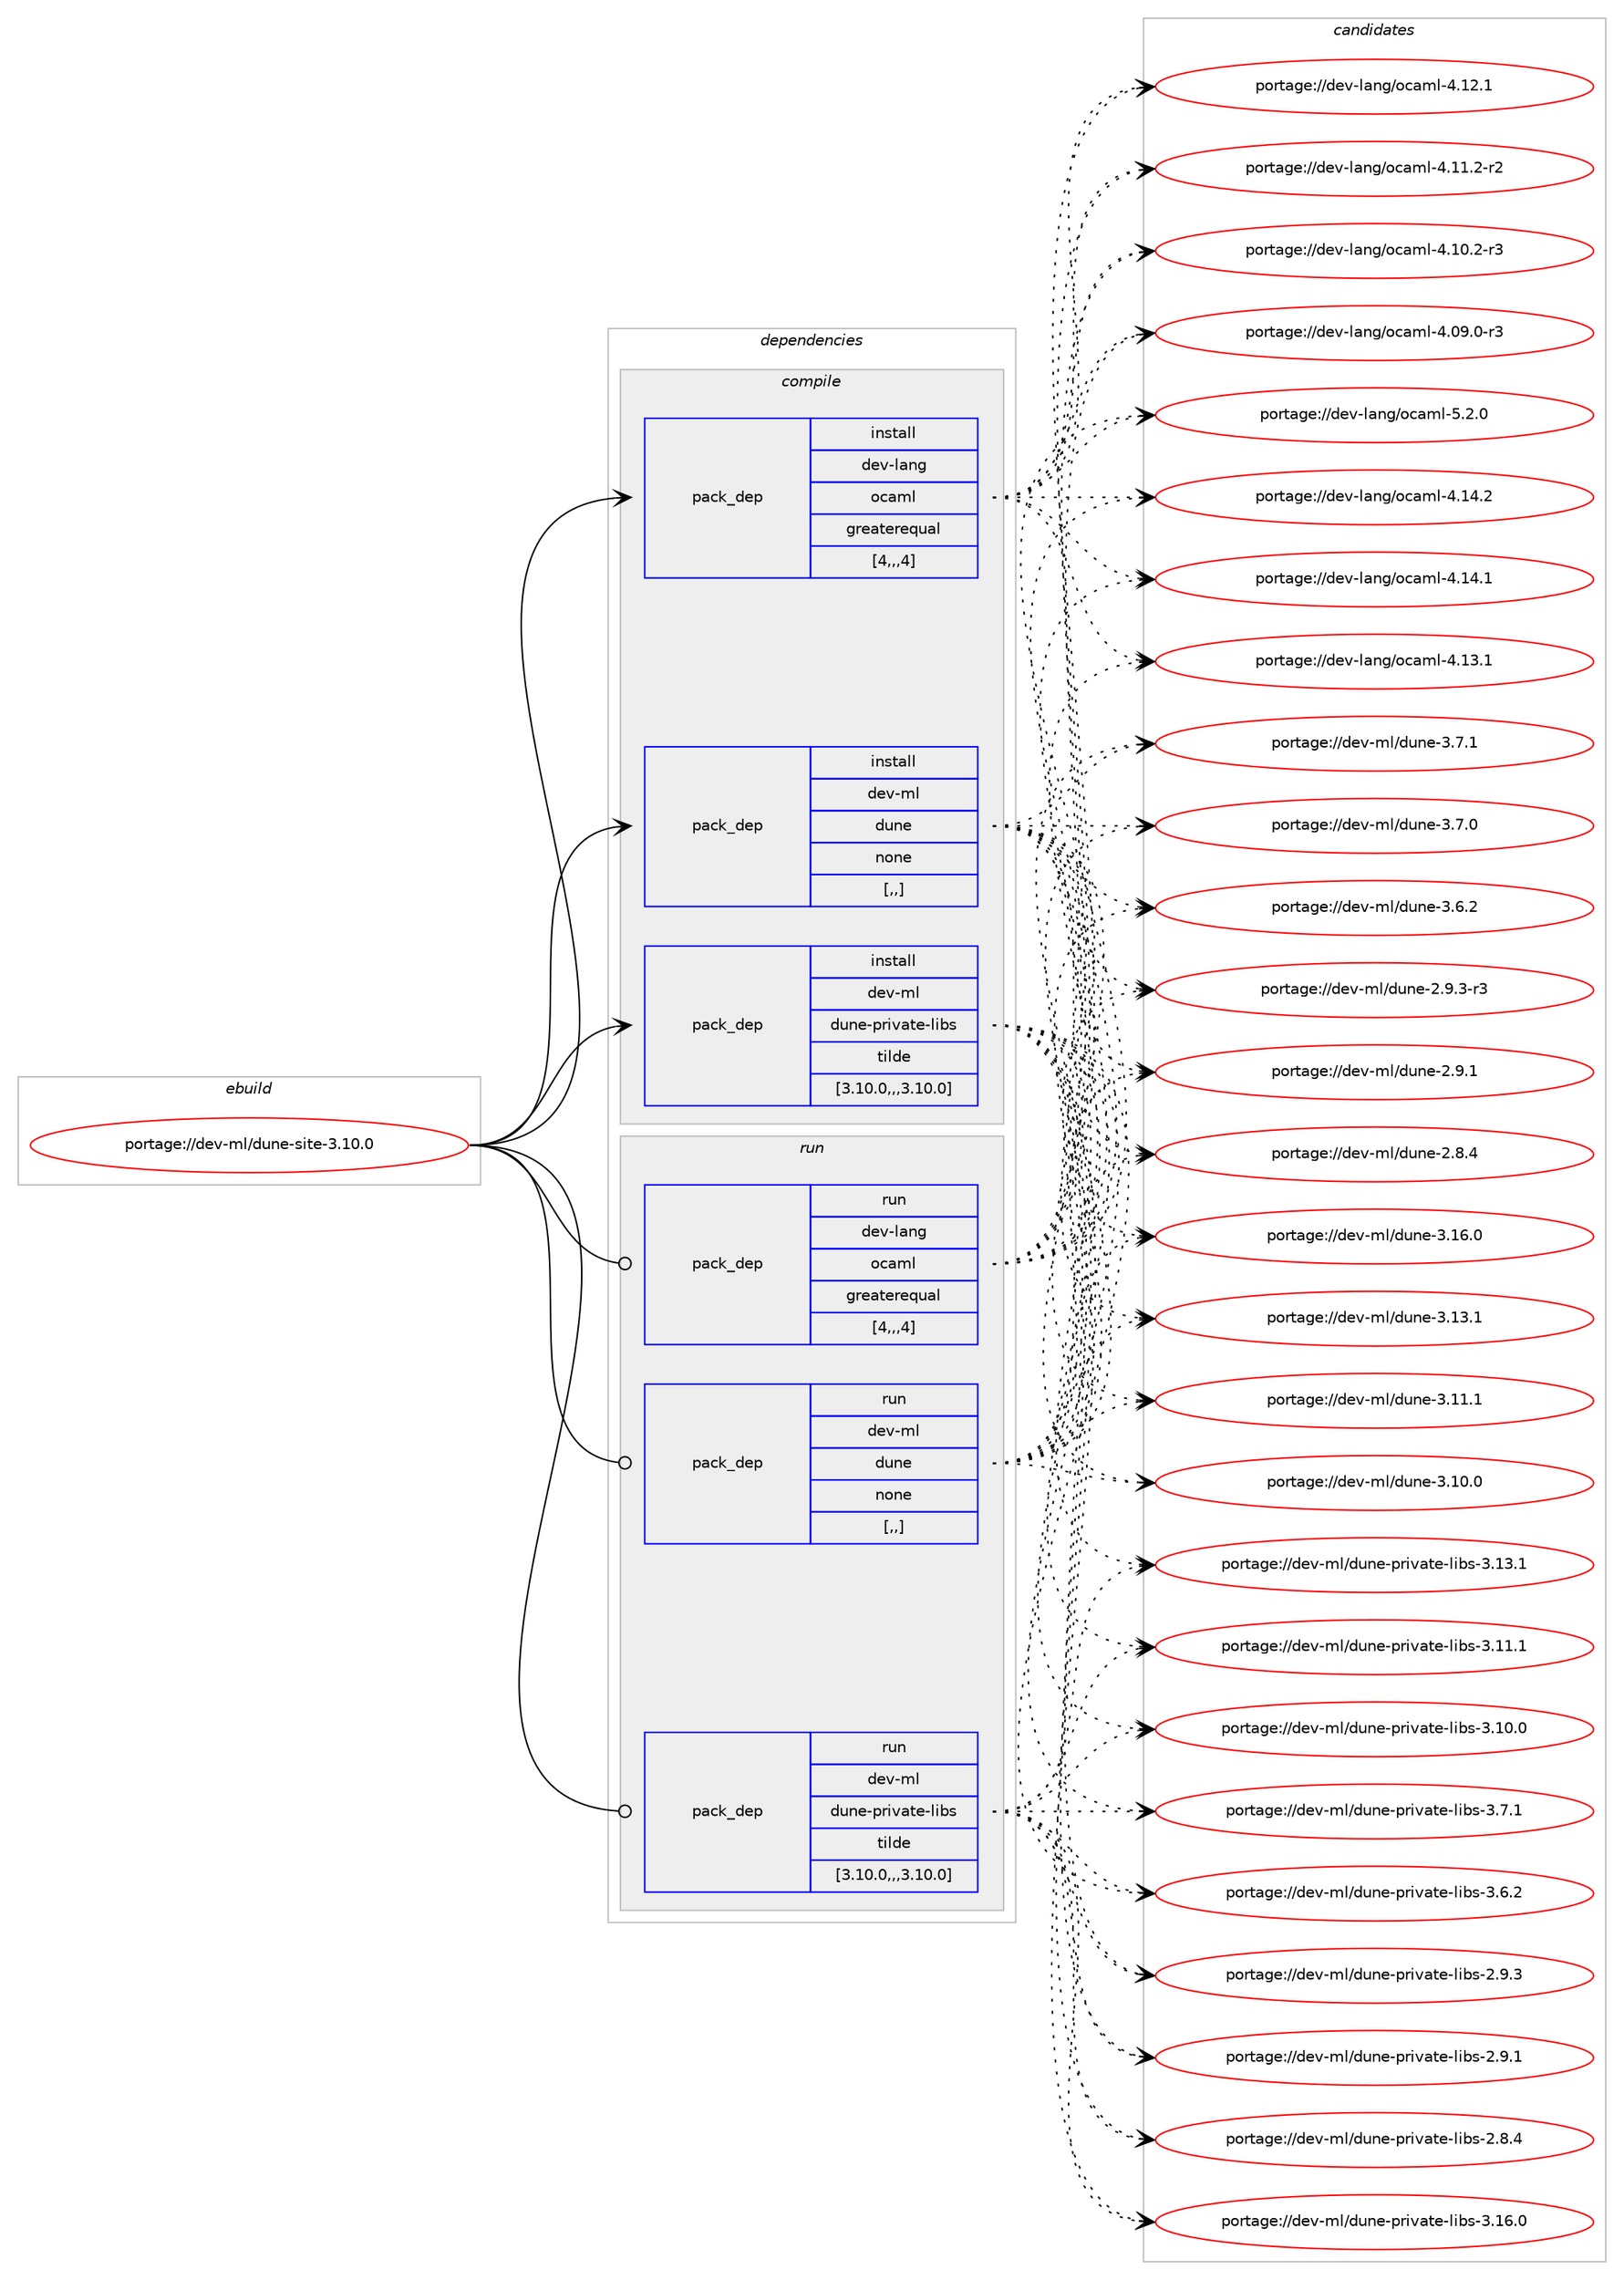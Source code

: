 digraph prolog {

# *************
# Graph options
# *************

newrank=true;
concentrate=true;
compound=true;
graph [rankdir=LR,fontname=Helvetica,fontsize=10,ranksep=1.5];#, ranksep=2.5, nodesep=0.2];
edge  [arrowhead=vee];
node  [fontname=Helvetica,fontsize=10];

# **********
# The ebuild
# **********

subgraph cluster_leftcol {
color=gray;
rank=same;
label=<<i>ebuild</i>>;
id [label="portage://dev-ml/dune-site-3.10.0", color=red, width=4, href="../dev-ml/dune-site-3.10.0.svg"];
}

# ****************
# The dependencies
# ****************

subgraph cluster_midcol {
color=gray;
label=<<i>dependencies</i>>;
subgraph cluster_compile {
fillcolor="#eeeeee";
style=filled;
label=<<i>compile</i>>;
subgraph pack87605 {
dependency117810 [label=<<TABLE BORDER="0" CELLBORDER="1" CELLSPACING="0" CELLPADDING="4" WIDTH="220"><TR><TD ROWSPAN="6" CELLPADDING="30">pack_dep</TD></TR><TR><TD WIDTH="110">install</TD></TR><TR><TD>dev-lang</TD></TR><TR><TD>ocaml</TD></TR><TR><TD>greaterequal</TD></TR><TR><TD>[4,,,4]</TD></TR></TABLE>>, shape=none, color=blue];
}
id:e -> dependency117810:w [weight=20,style="solid",arrowhead="vee"];
subgraph pack87606 {
dependency117811 [label=<<TABLE BORDER="0" CELLBORDER="1" CELLSPACING="0" CELLPADDING="4" WIDTH="220"><TR><TD ROWSPAN="6" CELLPADDING="30">pack_dep</TD></TR><TR><TD WIDTH="110">install</TD></TR><TR><TD>dev-ml</TD></TR><TR><TD>dune</TD></TR><TR><TD>none</TD></TR><TR><TD>[,,]</TD></TR></TABLE>>, shape=none, color=blue];
}
id:e -> dependency117811:w [weight=20,style="solid",arrowhead="vee"];
subgraph pack87607 {
dependency117812 [label=<<TABLE BORDER="0" CELLBORDER="1" CELLSPACING="0" CELLPADDING="4" WIDTH="220"><TR><TD ROWSPAN="6" CELLPADDING="30">pack_dep</TD></TR><TR><TD WIDTH="110">install</TD></TR><TR><TD>dev-ml</TD></TR><TR><TD>dune-private-libs</TD></TR><TR><TD>tilde</TD></TR><TR><TD>[3.10.0,,,3.10.0]</TD></TR></TABLE>>, shape=none, color=blue];
}
id:e -> dependency117812:w [weight=20,style="solid",arrowhead="vee"];
}
subgraph cluster_compileandrun {
fillcolor="#eeeeee";
style=filled;
label=<<i>compile and run</i>>;
}
subgraph cluster_run {
fillcolor="#eeeeee";
style=filled;
label=<<i>run</i>>;
subgraph pack87608 {
dependency117813 [label=<<TABLE BORDER="0" CELLBORDER="1" CELLSPACING="0" CELLPADDING="4" WIDTH="220"><TR><TD ROWSPAN="6" CELLPADDING="30">pack_dep</TD></TR><TR><TD WIDTH="110">run</TD></TR><TR><TD>dev-lang</TD></TR><TR><TD>ocaml</TD></TR><TR><TD>greaterequal</TD></TR><TR><TD>[4,,,4]</TD></TR></TABLE>>, shape=none, color=blue];
}
id:e -> dependency117813:w [weight=20,style="solid",arrowhead="odot"];
subgraph pack87609 {
dependency117814 [label=<<TABLE BORDER="0" CELLBORDER="1" CELLSPACING="0" CELLPADDING="4" WIDTH="220"><TR><TD ROWSPAN="6" CELLPADDING="30">pack_dep</TD></TR><TR><TD WIDTH="110">run</TD></TR><TR><TD>dev-ml</TD></TR><TR><TD>dune</TD></TR><TR><TD>none</TD></TR><TR><TD>[,,]</TD></TR></TABLE>>, shape=none, color=blue];
}
id:e -> dependency117814:w [weight=20,style="solid",arrowhead="odot"];
subgraph pack87610 {
dependency117815 [label=<<TABLE BORDER="0" CELLBORDER="1" CELLSPACING="0" CELLPADDING="4" WIDTH="220"><TR><TD ROWSPAN="6" CELLPADDING="30">pack_dep</TD></TR><TR><TD WIDTH="110">run</TD></TR><TR><TD>dev-ml</TD></TR><TR><TD>dune-private-libs</TD></TR><TR><TD>tilde</TD></TR><TR><TD>[3.10.0,,,3.10.0]</TD></TR></TABLE>>, shape=none, color=blue];
}
id:e -> dependency117815:w [weight=20,style="solid",arrowhead="odot"];
}
}

# **************
# The candidates
# **************

subgraph cluster_choices {
rank=same;
color=gray;
label=<<i>candidates</i>>;

subgraph choice87605 {
color=black;
nodesep=1;
choice1001011184510897110103471119997109108455346504648 [label="portage://dev-lang/ocaml-5.2.0", color=red, width=4,href="../dev-lang/ocaml-5.2.0.svg"];
choice100101118451089711010347111999710910845524649524650 [label="portage://dev-lang/ocaml-4.14.2", color=red, width=4,href="../dev-lang/ocaml-4.14.2.svg"];
choice100101118451089711010347111999710910845524649524649 [label="portage://dev-lang/ocaml-4.14.1", color=red, width=4,href="../dev-lang/ocaml-4.14.1.svg"];
choice100101118451089711010347111999710910845524649514649 [label="portage://dev-lang/ocaml-4.13.1", color=red, width=4,href="../dev-lang/ocaml-4.13.1.svg"];
choice100101118451089711010347111999710910845524649504649 [label="portage://dev-lang/ocaml-4.12.1", color=red, width=4,href="../dev-lang/ocaml-4.12.1.svg"];
choice1001011184510897110103471119997109108455246494946504511450 [label="portage://dev-lang/ocaml-4.11.2-r2", color=red, width=4,href="../dev-lang/ocaml-4.11.2-r2.svg"];
choice1001011184510897110103471119997109108455246494846504511451 [label="portage://dev-lang/ocaml-4.10.2-r3", color=red, width=4,href="../dev-lang/ocaml-4.10.2-r3.svg"];
choice1001011184510897110103471119997109108455246485746484511451 [label="portage://dev-lang/ocaml-4.09.0-r3", color=red, width=4,href="../dev-lang/ocaml-4.09.0-r3.svg"];
dependency117810:e -> choice1001011184510897110103471119997109108455346504648:w [style=dotted,weight="100"];
dependency117810:e -> choice100101118451089711010347111999710910845524649524650:w [style=dotted,weight="100"];
dependency117810:e -> choice100101118451089711010347111999710910845524649524649:w [style=dotted,weight="100"];
dependency117810:e -> choice100101118451089711010347111999710910845524649514649:w [style=dotted,weight="100"];
dependency117810:e -> choice100101118451089711010347111999710910845524649504649:w [style=dotted,weight="100"];
dependency117810:e -> choice1001011184510897110103471119997109108455246494946504511450:w [style=dotted,weight="100"];
dependency117810:e -> choice1001011184510897110103471119997109108455246494846504511451:w [style=dotted,weight="100"];
dependency117810:e -> choice1001011184510897110103471119997109108455246485746484511451:w [style=dotted,weight="100"];
}
subgraph choice87606 {
color=black;
nodesep=1;
choice100101118451091084710011711010145514649544648 [label="portage://dev-ml/dune-3.16.0", color=red, width=4,href="../dev-ml/dune-3.16.0.svg"];
choice100101118451091084710011711010145514649514649 [label="portage://dev-ml/dune-3.13.1", color=red, width=4,href="../dev-ml/dune-3.13.1.svg"];
choice100101118451091084710011711010145514649494649 [label="portage://dev-ml/dune-3.11.1", color=red, width=4,href="../dev-ml/dune-3.11.1.svg"];
choice100101118451091084710011711010145514649484648 [label="portage://dev-ml/dune-3.10.0", color=red, width=4,href="../dev-ml/dune-3.10.0.svg"];
choice1001011184510910847100117110101455146554649 [label="portage://dev-ml/dune-3.7.1", color=red, width=4,href="../dev-ml/dune-3.7.1.svg"];
choice1001011184510910847100117110101455146554648 [label="portage://dev-ml/dune-3.7.0", color=red, width=4,href="../dev-ml/dune-3.7.0.svg"];
choice1001011184510910847100117110101455146544650 [label="portage://dev-ml/dune-3.6.2", color=red, width=4,href="../dev-ml/dune-3.6.2.svg"];
choice10010111845109108471001171101014550465746514511451 [label="portage://dev-ml/dune-2.9.3-r3", color=red, width=4,href="../dev-ml/dune-2.9.3-r3.svg"];
choice1001011184510910847100117110101455046574649 [label="portage://dev-ml/dune-2.9.1", color=red, width=4,href="../dev-ml/dune-2.9.1.svg"];
choice1001011184510910847100117110101455046564652 [label="portage://dev-ml/dune-2.8.4", color=red, width=4,href="../dev-ml/dune-2.8.4.svg"];
dependency117811:e -> choice100101118451091084710011711010145514649544648:w [style=dotted,weight="100"];
dependency117811:e -> choice100101118451091084710011711010145514649514649:w [style=dotted,weight="100"];
dependency117811:e -> choice100101118451091084710011711010145514649494649:w [style=dotted,weight="100"];
dependency117811:e -> choice100101118451091084710011711010145514649484648:w [style=dotted,weight="100"];
dependency117811:e -> choice1001011184510910847100117110101455146554649:w [style=dotted,weight="100"];
dependency117811:e -> choice1001011184510910847100117110101455146554648:w [style=dotted,weight="100"];
dependency117811:e -> choice1001011184510910847100117110101455146544650:w [style=dotted,weight="100"];
dependency117811:e -> choice10010111845109108471001171101014550465746514511451:w [style=dotted,weight="100"];
dependency117811:e -> choice1001011184510910847100117110101455046574649:w [style=dotted,weight="100"];
dependency117811:e -> choice1001011184510910847100117110101455046564652:w [style=dotted,weight="100"];
}
subgraph choice87607 {
color=black;
nodesep=1;
choice10010111845109108471001171101014511211410511897116101451081059811545514649544648 [label="portage://dev-ml/dune-private-libs-3.16.0", color=red, width=4,href="../dev-ml/dune-private-libs-3.16.0.svg"];
choice10010111845109108471001171101014511211410511897116101451081059811545514649514649 [label="portage://dev-ml/dune-private-libs-3.13.1", color=red, width=4,href="../dev-ml/dune-private-libs-3.13.1.svg"];
choice10010111845109108471001171101014511211410511897116101451081059811545514649494649 [label="portage://dev-ml/dune-private-libs-3.11.1", color=red, width=4,href="../dev-ml/dune-private-libs-3.11.1.svg"];
choice10010111845109108471001171101014511211410511897116101451081059811545514649484648 [label="portage://dev-ml/dune-private-libs-3.10.0", color=red, width=4,href="../dev-ml/dune-private-libs-3.10.0.svg"];
choice100101118451091084710011711010145112114105118971161014510810598115455146554649 [label="portage://dev-ml/dune-private-libs-3.7.1", color=red, width=4,href="../dev-ml/dune-private-libs-3.7.1.svg"];
choice100101118451091084710011711010145112114105118971161014510810598115455146544650 [label="portage://dev-ml/dune-private-libs-3.6.2", color=red, width=4,href="../dev-ml/dune-private-libs-3.6.2.svg"];
choice100101118451091084710011711010145112114105118971161014510810598115455046574651 [label="portage://dev-ml/dune-private-libs-2.9.3", color=red, width=4,href="../dev-ml/dune-private-libs-2.9.3.svg"];
choice100101118451091084710011711010145112114105118971161014510810598115455046574649 [label="portage://dev-ml/dune-private-libs-2.9.1", color=red, width=4,href="../dev-ml/dune-private-libs-2.9.1.svg"];
choice100101118451091084710011711010145112114105118971161014510810598115455046564652 [label="portage://dev-ml/dune-private-libs-2.8.4", color=red, width=4,href="../dev-ml/dune-private-libs-2.8.4.svg"];
dependency117812:e -> choice10010111845109108471001171101014511211410511897116101451081059811545514649544648:w [style=dotted,weight="100"];
dependency117812:e -> choice10010111845109108471001171101014511211410511897116101451081059811545514649514649:w [style=dotted,weight="100"];
dependency117812:e -> choice10010111845109108471001171101014511211410511897116101451081059811545514649494649:w [style=dotted,weight="100"];
dependency117812:e -> choice10010111845109108471001171101014511211410511897116101451081059811545514649484648:w [style=dotted,weight="100"];
dependency117812:e -> choice100101118451091084710011711010145112114105118971161014510810598115455146554649:w [style=dotted,weight="100"];
dependency117812:e -> choice100101118451091084710011711010145112114105118971161014510810598115455146544650:w [style=dotted,weight="100"];
dependency117812:e -> choice100101118451091084710011711010145112114105118971161014510810598115455046574651:w [style=dotted,weight="100"];
dependency117812:e -> choice100101118451091084710011711010145112114105118971161014510810598115455046574649:w [style=dotted,weight="100"];
dependency117812:e -> choice100101118451091084710011711010145112114105118971161014510810598115455046564652:w [style=dotted,weight="100"];
}
subgraph choice87608 {
color=black;
nodesep=1;
choice1001011184510897110103471119997109108455346504648 [label="portage://dev-lang/ocaml-5.2.0", color=red, width=4,href="../dev-lang/ocaml-5.2.0.svg"];
choice100101118451089711010347111999710910845524649524650 [label="portage://dev-lang/ocaml-4.14.2", color=red, width=4,href="../dev-lang/ocaml-4.14.2.svg"];
choice100101118451089711010347111999710910845524649524649 [label="portage://dev-lang/ocaml-4.14.1", color=red, width=4,href="../dev-lang/ocaml-4.14.1.svg"];
choice100101118451089711010347111999710910845524649514649 [label="portage://dev-lang/ocaml-4.13.1", color=red, width=4,href="../dev-lang/ocaml-4.13.1.svg"];
choice100101118451089711010347111999710910845524649504649 [label="portage://dev-lang/ocaml-4.12.1", color=red, width=4,href="../dev-lang/ocaml-4.12.1.svg"];
choice1001011184510897110103471119997109108455246494946504511450 [label="portage://dev-lang/ocaml-4.11.2-r2", color=red, width=4,href="../dev-lang/ocaml-4.11.2-r2.svg"];
choice1001011184510897110103471119997109108455246494846504511451 [label="portage://dev-lang/ocaml-4.10.2-r3", color=red, width=4,href="../dev-lang/ocaml-4.10.2-r3.svg"];
choice1001011184510897110103471119997109108455246485746484511451 [label="portage://dev-lang/ocaml-4.09.0-r3", color=red, width=4,href="../dev-lang/ocaml-4.09.0-r3.svg"];
dependency117813:e -> choice1001011184510897110103471119997109108455346504648:w [style=dotted,weight="100"];
dependency117813:e -> choice100101118451089711010347111999710910845524649524650:w [style=dotted,weight="100"];
dependency117813:e -> choice100101118451089711010347111999710910845524649524649:w [style=dotted,weight="100"];
dependency117813:e -> choice100101118451089711010347111999710910845524649514649:w [style=dotted,weight="100"];
dependency117813:e -> choice100101118451089711010347111999710910845524649504649:w [style=dotted,weight="100"];
dependency117813:e -> choice1001011184510897110103471119997109108455246494946504511450:w [style=dotted,weight="100"];
dependency117813:e -> choice1001011184510897110103471119997109108455246494846504511451:w [style=dotted,weight="100"];
dependency117813:e -> choice1001011184510897110103471119997109108455246485746484511451:w [style=dotted,weight="100"];
}
subgraph choice87609 {
color=black;
nodesep=1;
choice100101118451091084710011711010145514649544648 [label="portage://dev-ml/dune-3.16.0", color=red, width=4,href="../dev-ml/dune-3.16.0.svg"];
choice100101118451091084710011711010145514649514649 [label="portage://dev-ml/dune-3.13.1", color=red, width=4,href="../dev-ml/dune-3.13.1.svg"];
choice100101118451091084710011711010145514649494649 [label="portage://dev-ml/dune-3.11.1", color=red, width=4,href="../dev-ml/dune-3.11.1.svg"];
choice100101118451091084710011711010145514649484648 [label="portage://dev-ml/dune-3.10.0", color=red, width=4,href="../dev-ml/dune-3.10.0.svg"];
choice1001011184510910847100117110101455146554649 [label="portage://dev-ml/dune-3.7.1", color=red, width=4,href="../dev-ml/dune-3.7.1.svg"];
choice1001011184510910847100117110101455146554648 [label="portage://dev-ml/dune-3.7.0", color=red, width=4,href="../dev-ml/dune-3.7.0.svg"];
choice1001011184510910847100117110101455146544650 [label="portage://dev-ml/dune-3.6.2", color=red, width=4,href="../dev-ml/dune-3.6.2.svg"];
choice10010111845109108471001171101014550465746514511451 [label="portage://dev-ml/dune-2.9.3-r3", color=red, width=4,href="../dev-ml/dune-2.9.3-r3.svg"];
choice1001011184510910847100117110101455046574649 [label="portage://dev-ml/dune-2.9.1", color=red, width=4,href="../dev-ml/dune-2.9.1.svg"];
choice1001011184510910847100117110101455046564652 [label="portage://dev-ml/dune-2.8.4", color=red, width=4,href="../dev-ml/dune-2.8.4.svg"];
dependency117814:e -> choice100101118451091084710011711010145514649544648:w [style=dotted,weight="100"];
dependency117814:e -> choice100101118451091084710011711010145514649514649:w [style=dotted,weight="100"];
dependency117814:e -> choice100101118451091084710011711010145514649494649:w [style=dotted,weight="100"];
dependency117814:e -> choice100101118451091084710011711010145514649484648:w [style=dotted,weight="100"];
dependency117814:e -> choice1001011184510910847100117110101455146554649:w [style=dotted,weight="100"];
dependency117814:e -> choice1001011184510910847100117110101455146554648:w [style=dotted,weight="100"];
dependency117814:e -> choice1001011184510910847100117110101455146544650:w [style=dotted,weight="100"];
dependency117814:e -> choice10010111845109108471001171101014550465746514511451:w [style=dotted,weight="100"];
dependency117814:e -> choice1001011184510910847100117110101455046574649:w [style=dotted,weight="100"];
dependency117814:e -> choice1001011184510910847100117110101455046564652:w [style=dotted,weight="100"];
}
subgraph choice87610 {
color=black;
nodesep=1;
choice10010111845109108471001171101014511211410511897116101451081059811545514649544648 [label="portage://dev-ml/dune-private-libs-3.16.0", color=red, width=4,href="../dev-ml/dune-private-libs-3.16.0.svg"];
choice10010111845109108471001171101014511211410511897116101451081059811545514649514649 [label="portage://dev-ml/dune-private-libs-3.13.1", color=red, width=4,href="../dev-ml/dune-private-libs-3.13.1.svg"];
choice10010111845109108471001171101014511211410511897116101451081059811545514649494649 [label="portage://dev-ml/dune-private-libs-3.11.1", color=red, width=4,href="../dev-ml/dune-private-libs-3.11.1.svg"];
choice10010111845109108471001171101014511211410511897116101451081059811545514649484648 [label="portage://dev-ml/dune-private-libs-3.10.0", color=red, width=4,href="../dev-ml/dune-private-libs-3.10.0.svg"];
choice100101118451091084710011711010145112114105118971161014510810598115455146554649 [label="portage://dev-ml/dune-private-libs-3.7.1", color=red, width=4,href="../dev-ml/dune-private-libs-3.7.1.svg"];
choice100101118451091084710011711010145112114105118971161014510810598115455146544650 [label="portage://dev-ml/dune-private-libs-3.6.2", color=red, width=4,href="../dev-ml/dune-private-libs-3.6.2.svg"];
choice100101118451091084710011711010145112114105118971161014510810598115455046574651 [label="portage://dev-ml/dune-private-libs-2.9.3", color=red, width=4,href="../dev-ml/dune-private-libs-2.9.3.svg"];
choice100101118451091084710011711010145112114105118971161014510810598115455046574649 [label="portage://dev-ml/dune-private-libs-2.9.1", color=red, width=4,href="../dev-ml/dune-private-libs-2.9.1.svg"];
choice100101118451091084710011711010145112114105118971161014510810598115455046564652 [label="portage://dev-ml/dune-private-libs-2.8.4", color=red, width=4,href="../dev-ml/dune-private-libs-2.8.4.svg"];
dependency117815:e -> choice10010111845109108471001171101014511211410511897116101451081059811545514649544648:w [style=dotted,weight="100"];
dependency117815:e -> choice10010111845109108471001171101014511211410511897116101451081059811545514649514649:w [style=dotted,weight="100"];
dependency117815:e -> choice10010111845109108471001171101014511211410511897116101451081059811545514649494649:w [style=dotted,weight="100"];
dependency117815:e -> choice10010111845109108471001171101014511211410511897116101451081059811545514649484648:w [style=dotted,weight="100"];
dependency117815:e -> choice100101118451091084710011711010145112114105118971161014510810598115455146554649:w [style=dotted,weight="100"];
dependency117815:e -> choice100101118451091084710011711010145112114105118971161014510810598115455146544650:w [style=dotted,weight="100"];
dependency117815:e -> choice100101118451091084710011711010145112114105118971161014510810598115455046574651:w [style=dotted,weight="100"];
dependency117815:e -> choice100101118451091084710011711010145112114105118971161014510810598115455046574649:w [style=dotted,weight="100"];
dependency117815:e -> choice100101118451091084710011711010145112114105118971161014510810598115455046564652:w [style=dotted,weight="100"];
}
}

}
